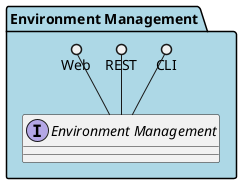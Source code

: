 @startuml



package "Environment Management" #lightblue {

    interface "Environment Management" as i {
    
    }


    CLI ()-- i
    REST ()-- i
    Web ()-- i
    


}

@enduml
